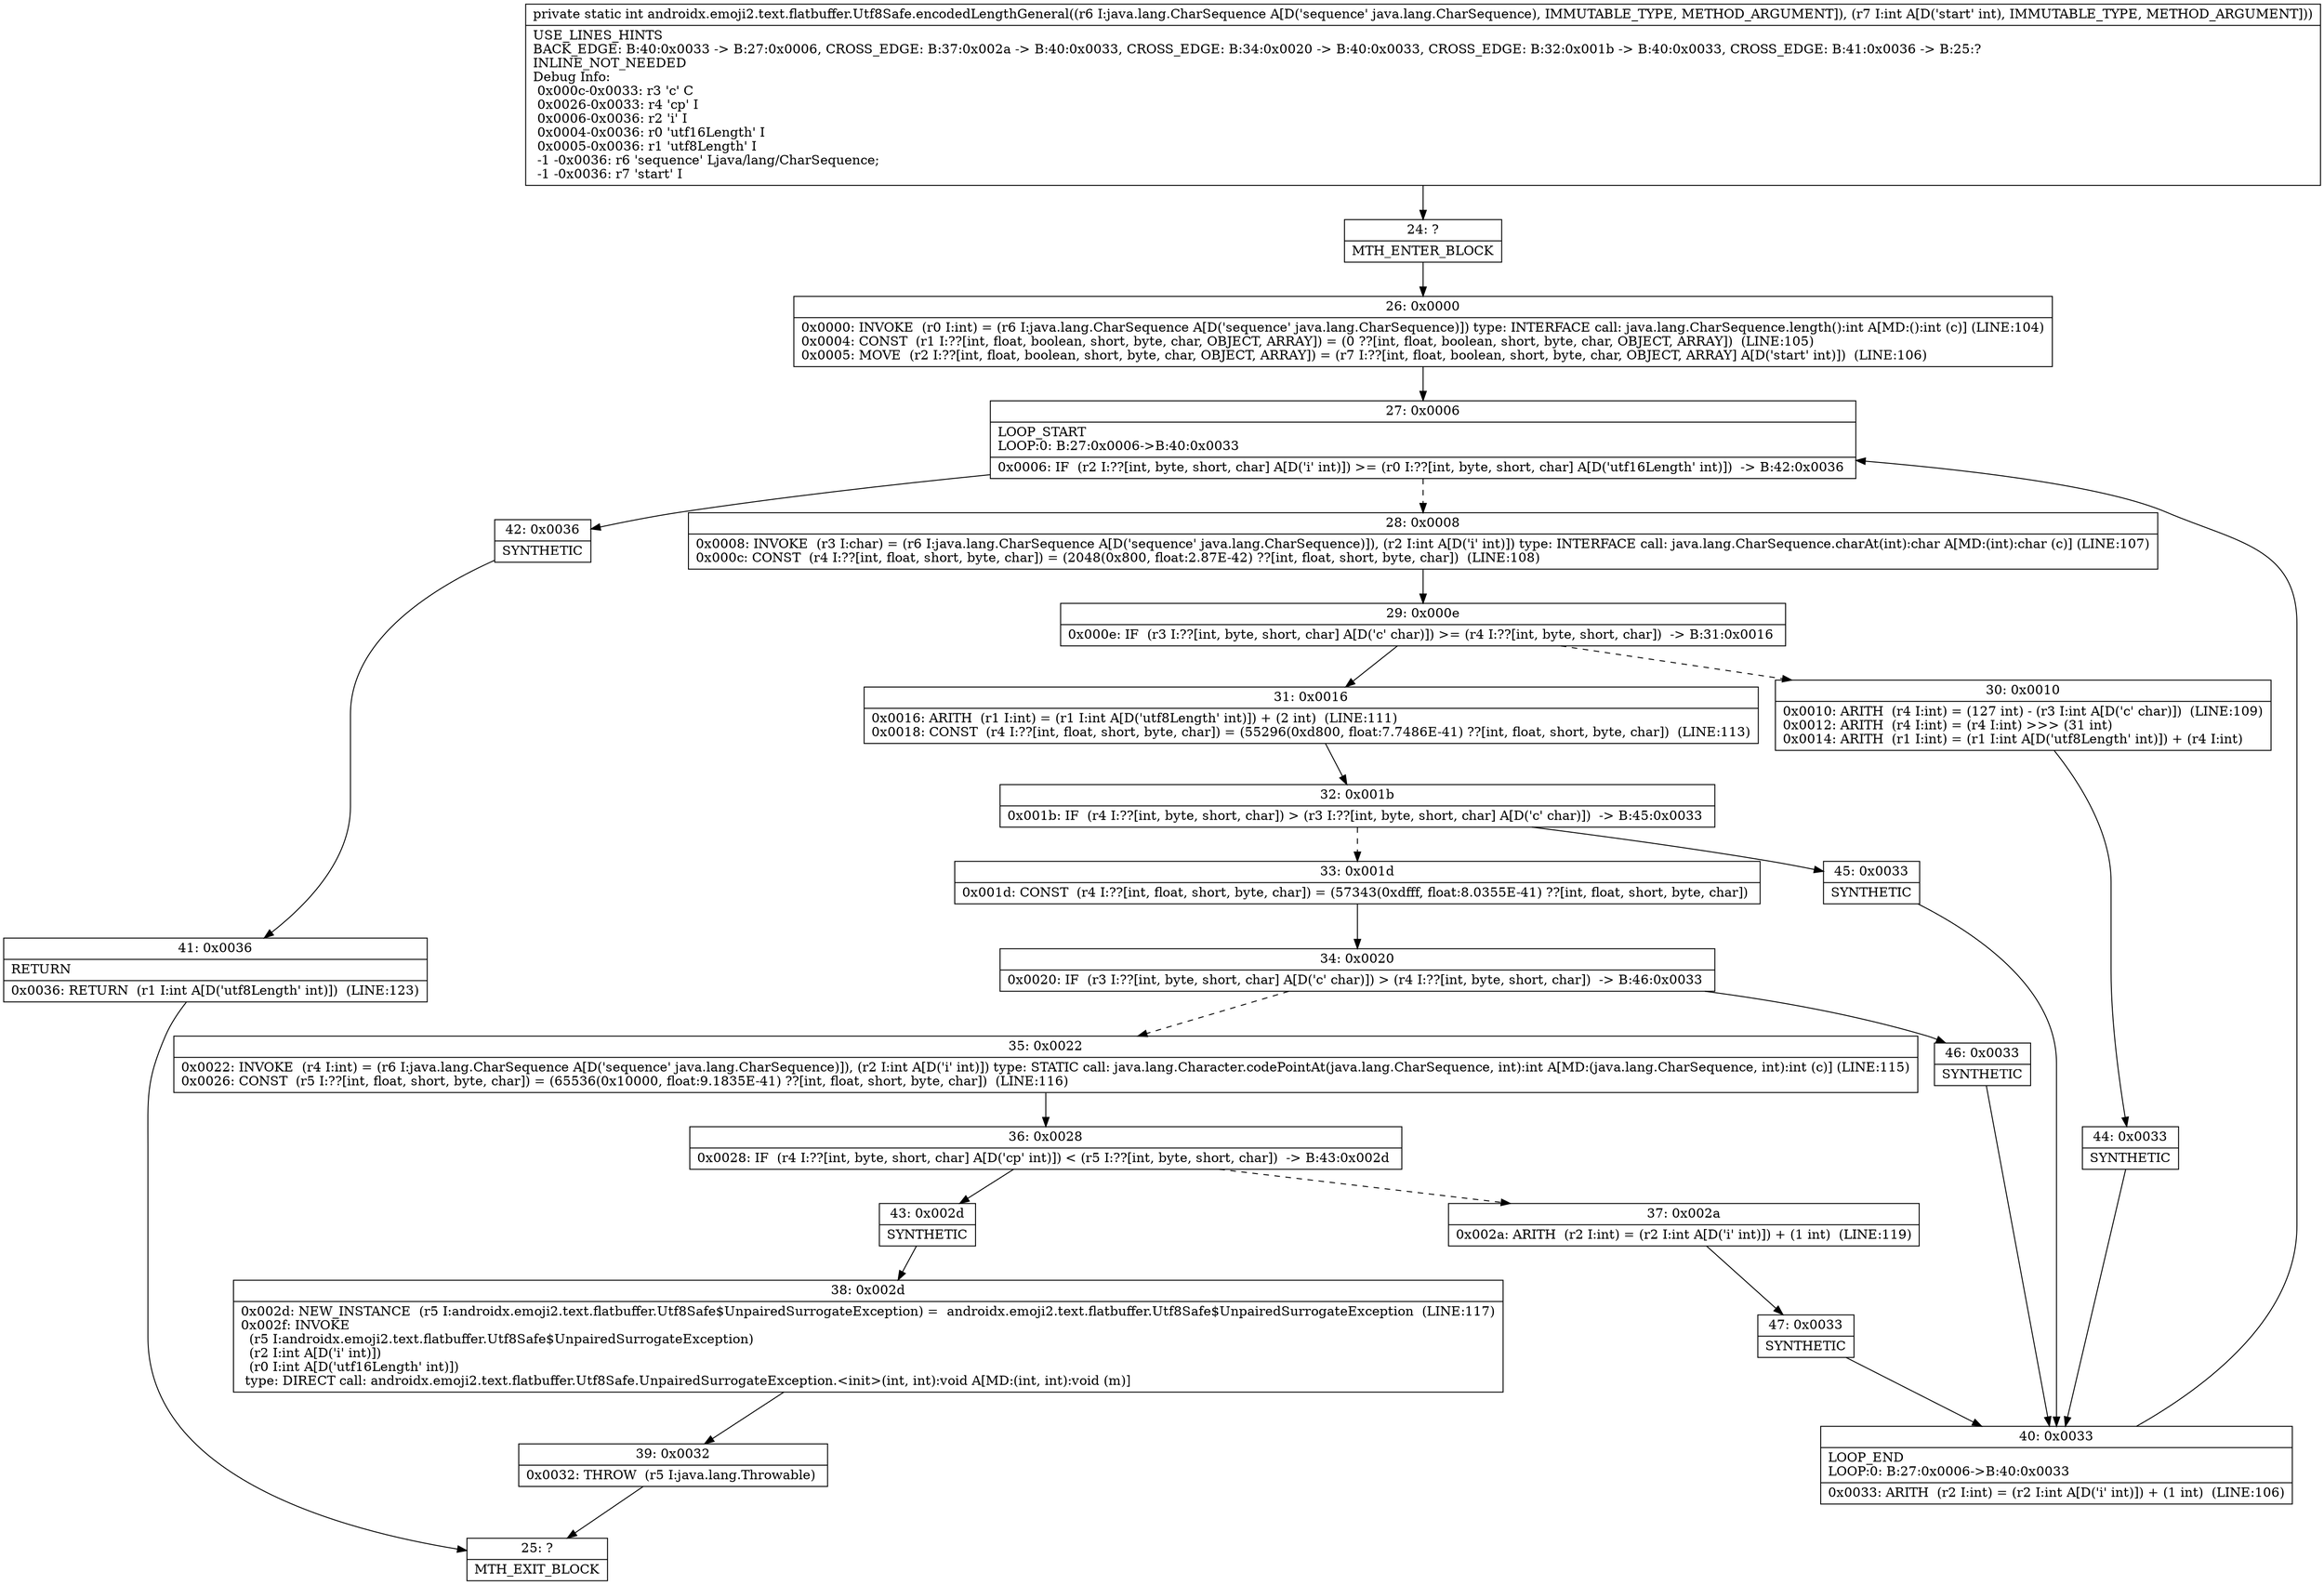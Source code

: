 digraph "CFG forandroidx.emoji2.text.flatbuffer.Utf8Safe.encodedLengthGeneral(Ljava\/lang\/CharSequence;I)I" {
Node_24 [shape=record,label="{24\:\ ?|MTH_ENTER_BLOCK\l}"];
Node_26 [shape=record,label="{26\:\ 0x0000|0x0000: INVOKE  (r0 I:int) = (r6 I:java.lang.CharSequence A[D('sequence' java.lang.CharSequence)]) type: INTERFACE call: java.lang.CharSequence.length():int A[MD:():int (c)] (LINE:104)\l0x0004: CONST  (r1 I:??[int, float, boolean, short, byte, char, OBJECT, ARRAY]) = (0 ??[int, float, boolean, short, byte, char, OBJECT, ARRAY])  (LINE:105)\l0x0005: MOVE  (r2 I:??[int, float, boolean, short, byte, char, OBJECT, ARRAY]) = (r7 I:??[int, float, boolean, short, byte, char, OBJECT, ARRAY] A[D('start' int)])  (LINE:106)\l}"];
Node_27 [shape=record,label="{27\:\ 0x0006|LOOP_START\lLOOP:0: B:27:0x0006\-\>B:40:0x0033\l|0x0006: IF  (r2 I:??[int, byte, short, char] A[D('i' int)]) \>= (r0 I:??[int, byte, short, char] A[D('utf16Length' int)])  \-\> B:42:0x0036 \l}"];
Node_28 [shape=record,label="{28\:\ 0x0008|0x0008: INVOKE  (r3 I:char) = (r6 I:java.lang.CharSequence A[D('sequence' java.lang.CharSequence)]), (r2 I:int A[D('i' int)]) type: INTERFACE call: java.lang.CharSequence.charAt(int):char A[MD:(int):char (c)] (LINE:107)\l0x000c: CONST  (r4 I:??[int, float, short, byte, char]) = (2048(0x800, float:2.87E\-42) ??[int, float, short, byte, char])  (LINE:108)\l}"];
Node_29 [shape=record,label="{29\:\ 0x000e|0x000e: IF  (r3 I:??[int, byte, short, char] A[D('c' char)]) \>= (r4 I:??[int, byte, short, char])  \-\> B:31:0x0016 \l}"];
Node_30 [shape=record,label="{30\:\ 0x0010|0x0010: ARITH  (r4 I:int) = (127 int) \- (r3 I:int A[D('c' char)])  (LINE:109)\l0x0012: ARITH  (r4 I:int) = (r4 I:int) \>\>\> (31 int) \l0x0014: ARITH  (r1 I:int) = (r1 I:int A[D('utf8Length' int)]) + (r4 I:int) \l}"];
Node_44 [shape=record,label="{44\:\ 0x0033|SYNTHETIC\l}"];
Node_40 [shape=record,label="{40\:\ 0x0033|LOOP_END\lLOOP:0: B:27:0x0006\-\>B:40:0x0033\l|0x0033: ARITH  (r2 I:int) = (r2 I:int A[D('i' int)]) + (1 int)  (LINE:106)\l}"];
Node_31 [shape=record,label="{31\:\ 0x0016|0x0016: ARITH  (r1 I:int) = (r1 I:int A[D('utf8Length' int)]) + (2 int)  (LINE:111)\l0x0018: CONST  (r4 I:??[int, float, short, byte, char]) = (55296(0xd800, float:7.7486E\-41) ??[int, float, short, byte, char])  (LINE:113)\l}"];
Node_32 [shape=record,label="{32\:\ 0x001b|0x001b: IF  (r4 I:??[int, byte, short, char]) \> (r3 I:??[int, byte, short, char] A[D('c' char)])  \-\> B:45:0x0033 \l}"];
Node_33 [shape=record,label="{33\:\ 0x001d|0x001d: CONST  (r4 I:??[int, float, short, byte, char]) = (57343(0xdfff, float:8.0355E\-41) ??[int, float, short, byte, char]) \l}"];
Node_34 [shape=record,label="{34\:\ 0x0020|0x0020: IF  (r3 I:??[int, byte, short, char] A[D('c' char)]) \> (r4 I:??[int, byte, short, char])  \-\> B:46:0x0033 \l}"];
Node_35 [shape=record,label="{35\:\ 0x0022|0x0022: INVOKE  (r4 I:int) = (r6 I:java.lang.CharSequence A[D('sequence' java.lang.CharSequence)]), (r2 I:int A[D('i' int)]) type: STATIC call: java.lang.Character.codePointAt(java.lang.CharSequence, int):int A[MD:(java.lang.CharSequence, int):int (c)] (LINE:115)\l0x0026: CONST  (r5 I:??[int, float, short, byte, char]) = (65536(0x10000, float:9.1835E\-41) ??[int, float, short, byte, char])  (LINE:116)\l}"];
Node_36 [shape=record,label="{36\:\ 0x0028|0x0028: IF  (r4 I:??[int, byte, short, char] A[D('cp' int)]) \< (r5 I:??[int, byte, short, char])  \-\> B:43:0x002d \l}"];
Node_37 [shape=record,label="{37\:\ 0x002a|0x002a: ARITH  (r2 I:int) = (r2 I:int A[D('i' int)]) + (1 int)  (LINE:119)\l}"];
Node_47 [shape=record,label="{47\:\ 0x0033|SYNTHETIC\l}"];
Node_43 [shape=record,label="{43\:\ 0x002d|SYNTHETIC\l}"];
Node_38 [shape=record,label="{38\:\ 0x002d|0x002d: NEW_INSTANCE  (r5 I:androidx.emoji2.text.flatbuffer.Utf8Safe$UnpairedSurrogateException) =  androidx.emoji2.text.flatbuffer.Utf8Safe$UnpairedSurrogateException  (LINE:117)\l0x002f: INVOKE  \l  (r5 I:androidx.emoji2.text.flatbuffer.Utf8Safe$UnpairedSurrogateException)\l  (r2 I:int A[D('i' int)])\l  (r0 I:int A[D('utf16Length' int)])\l type: DIRECT call: androidx.emoji2.text.flatbuffer.Utf8Safe.UnpairedSurrogateException.\<init\>(int, int):void A[MD:(int, int):void (m)]\l}"];
Node_39 [shape=record,label="{39\:\ 0x0032|0x0032: THROW  (r5 I:java.lang.Throwable) \l}"];
Node_25 [shape=record,label="{25\:\ ?|MTH_EXIT_BLOCK\l}"];
Node_46 [shape=record,label="{46\:\ 0x0033|SYNTHETIC\l}"];
Node_45 [shape=record,label="{45\:\ 0x0033|SYNTHETIC\l}"];
Node_42 [shape=record,label="{42\:\ 0x0036|SYNTHETIC\l}"];
Node_41 [shape=record,label="{41\:\ 0x0036|RETURN\l|0x0036: RETURN  (r1 I:int A[D('utf8Length' int)])  (LINE:123)\l}"];
MethodNode[shape=record,label="{private static int androidx.emoji2.text.flatbuffer.Utf8Safe.encodedLengthGeneral((r6 I:java.lang.CharSequence A[D('sequence' java.lang.CharSequence), IMMUTABLE_TYPE, METHOD_ARGUMENT]), (r7 I:int A[D('start' int), IMMUTABLE_TYPE, METHOD_ARGUMENT]))  | USE_LINES_HINTS\lBACK_EDGE: B:40:0x0033 \-\> B:27:0x0006, CROSS_EDGE: B:37:0x002a \-\> B:40:0x0033, CROSS_EDGE: B:34:0x0020 \-\> B:40:0x0033, CROSS_EDGE: B:32:0x001b \-\> B:40:0x0033, CROSS_EDGE: B:41:0x0036 \-\> B:25:?\lINLINE_NOT_NEEDED\lDebug Info:\l  0x000c\-0x0033: r3 'c' C\l  0x0026\-0x0033: r4 'cp' I\l  0x0006\-0x0036: r2 'i' I\l  0x0004\-0x0036: r0 'utf16Length' I\l  0x0005\-0x0036: r1 'utf8Length' I\l  \-1 \-0x0036: r6 'sequence' Ljava\/lang\/CharSequence;\l  \-1 \-0x0036: r7 'start' I\l}"];
MethodNode -> Node_24;Node_24 -> Node_26;
Node_26 -> Node_27;
Node_27 -> Node_28[style=dashed];
Node_27 -> Node_42;
Node_28 -> Node_29;
Node_29 -> Node_30[style=dashed];
Node_29 -> Node_31;
Node_30 -> Node_44;
Node_44 -> Node_40;
Node_40 -> Node_27;
Node_31 -> Node_32;
Node_32 -> Node_33[style=dashed];
Node_32 -> Node_45;
Node_33 -> Node_34;
Node_34 -> Node_35[style=dashed];
Node_34 -> Node_46;
Node_35 -> Node_36;
Node_36 -> Node_37[style=dashed];
Node_36 -> Node_43;
Node_37 -> Node_47;
Node_47 -> Node_40;
Node_43 -> Node_38;
Node_38 -> Node_39;
Node_39 -> Node_25;
Node_46 -> Node_40;
Node_45 -> Node_40;
Node_42 -> Node_41;
Node_41 -> Node_25;
}

